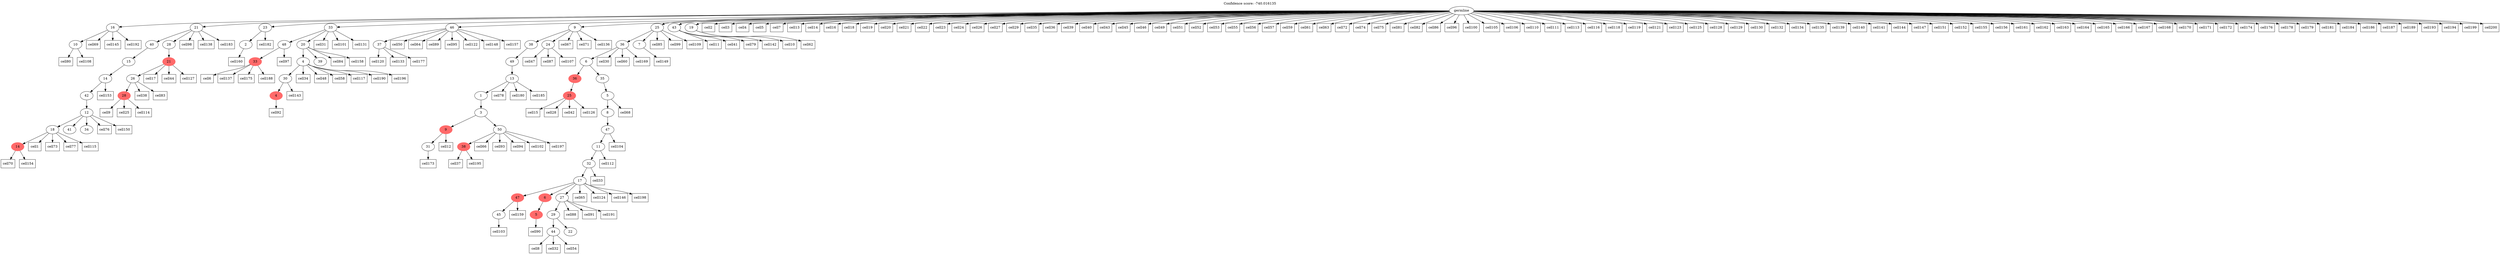 digraph g {
	"60" -> "61";
	"61" [label="10"];
	"56" -> "57";
	"57" [color=indianred1, style=filled, label="14"];
	"55" -> "56";
	"56" [label="18"];
	"55" -> "58";
	"58" [label="41"];
	"55" -> "59";
	"59" [label="34"];
	"54" -> "55";
	"55" [label="12"];
	"53" -> "54";
	"54" [label="42"];
	"52" -> "53";
	"53" [label="14"];
	"51" -> "52";
	"52" [label="15"];
	"49" -> "50";
	"50" [color=indianred1, style=filled, label="28"];
	"48" -> "49";
	"49" [label="26"];
	"47" -> "48";
	"48" [color=indianred1, style=filled, label="21"];
	"46" -> "47";
	"47" [label="28"];
	"46" -> "51";
	"51" [label="40"];
	"44" -> "45";
	"45" [label="2"];
	"41" -> "42";
	"42" [color=indianred1, style=filled, label="33"];
	"38" -> "39";
	"39" [color=indianred1, style=filled, label="4"];
	"37" -> "38";
	"38" [label="30"];
	"36" -> "37";
	"37" [label="4"];
	"36" -> "40";
	"40" [label="39"];
	"35" -> "36";
	"36" [label="20"];
	"35" -> "41";
	"41" [label="48"];
	"33" -> "34";
	"34" [label="37"];
	"30" -> "31";
	"31" [label="31"];
	"28" -> "29";
	"29" [color=indianred1, style=filled, label="38"];
	"27" -> "28";
	"28" [label="50"];
	"27" -> "30";
	"30" [color=indianred1, style=filled, label="9"];
	"26" -> "27";
	"27" [label="3"];
	"25" -> "26";
	"26" [label="1"];
	"24" -> "25";
	"25" [label="13"];
	"23" -> "24";
	"24" [label="49"];
	"22" -> "23";
	"23" [label="38"];
	"22" -> "32";
	"32" [label="24"];
	"19" -> "20";
	"20" [color=indianred1, style=filled, label="25"];
	"17" -> "18";
	"18" [label="45"];
	"15" -> "16";
	"16" [color=indianred1, style=filled, label="5"];
	"12" -> "13";
	"13" [label="44"];
	"12" -> "14";
	"14" [label="22"];
	"11" -> "12";
	"12" [label="29"];
	"10" -> "11";
	"11" [label="27"];
	"10" -> "15";
	"15" [color=indianred1, style=filled, label="6"];
	"10" -> "17";
	"17" [color=indianred1, style=filled, label="47"];
	"9" -> "10";
	"10" [label="17"];
	"8" -> "9";
	"9" [label="32"];
	"7" -> "8";
	"8" [label="11"];
	"6" -> "7";
	"7" [label="47"];
	"5" -> "6";
	"6" [label="8"];
	"4" -> "5";
	"5" [label="5"];
	"3" -> "4";
	"4" [label="35"];
	"3" -> "19";
	"19" [color=indianred1, style=filled, label="36"];
	"2" -> "3";
	"3" [label="6"];
	"1" -> "2";
	"2" [label="36"];
	"1" -> "21";
	"21" [label="7"];
	"0" -> "1";
	"1" [label="25"];
	"0" -> "22";
	"22" [label="9"];
	"0" -> "33";
	"33" [label="46"];
	"0" -> "35";
	"35" [label="33"];
	"0" -> "43";
	"43" [label="43"];
	"0" -> "44";
	"44" [label="23"];
	"0" -> "46";
	"46" [label="21"];
	"0" -> "60";
	"60" [label="16"];
	"0" -> "62";
	"62" [label="19"];
	"0" [label="germline"];
	"56" -> "cell1";
	"cell1" [shape=box];
	"0" -> "cell2";
	"cell2" [shape=box];
	"0" -> "cell3";
	"cell3" [shape=box];
	"0" -> "cell4";
	"cell4" [shape=box];
	"0" -> "cell5";
	"cell5" [shape=box];
	"42" -> "cell6";
	"cell6" [shape=box];
	"0" -> "cell7";
	"cell7" [shape=box];
	"13" -> "cell8";
	"cell8" [shape=box];
	"50" -> "cell9";
	"cell9" [shape=box];
	"62" -> "cell10";
	"cell10" [shape=box];
	"43" -> "cell11";
	"cell11" [shape=box];
	"30" -> "cell12";
	"cell12" [shape=box];
	"0" -> "cell13";
	"cell13" [shape=box];
	"0" -> "cell14";
	"cell14" [shape=box];
	"20" -> "cell15";
	"cell15" [shape=box];
	"0" -> "cell16";
	"cell16" [shape=box];
	"48" -> "cell17";
	"cell17" [shape=box];
	"0" -> "cell18";
	"cell18" [shape=box];
	"0" -> "cell19";
	"cell19" [shape=box];
	"0" -> "cell20";
	"cell20" [shape=box];
	"0" -> "cell21";
	"cell21" [shape=box];
	"0" -> "cell22";
	"cell22" [shape=box];
	"0" -> "cell23";
	"cell23" [shape=box];
	"0" -> "cell24";
	"cell24" [shape=box];
	"50" -> "cell25";
	"cell25" [shape=box];
	"0" -> "cell26";
	"cell26" [shape=box];
	"0" -> "cell27";
	"cell27" [shape=box];
	"20" -> "cell28";
	"cell28" [shape=box];
	"0" -> "cell29";
	"cell29" [shape=box];
	"2" -> "cell30";
	"cell30" [shape=box];
	"35" -> "cell31";
	"cell31" [shape=box];
	"13" -> "cell32";
	"cell32" [shape=box];
	"9" -> "cell33";
	"cell33" [shape=box];
	"37" -> "cell34";
	"cell34" [shape=box];
	"0" -> "cell35";
	"cell35" [shape=box];
	"0" -> "cell36";
	"cell36" [shape=box];
	"29" -> "cell37";
	"cell37" [shape=box];
	"49" -> "cell38";
	"cell38" [shape=box];
	"0" -> "cell39";
	"cell39" [shape=box];
	"0" -> "cell40";
	"cell40" [shape=box];
	"43" -> "cell41";
	"cell41" [shape=box];
	"20" -> "cell42";
	"cell42" [shape=box];
	"0" -> "cell43";
	"cell43" [shape=box];
	"48" -> "cell44";
	"cell44" [shape=box];
	"0" -> "cell45";
	"cell45" [shape=box];
	"0" -> "cell46";
	"cell46" [shape=box];
	"32" -> "cell47";
	"cell47" [shape=box];
	"37" -> "cell48";
	"cell48" [shape=box];
	"0" -> "cell49";
	"cell49" [shape=box];
	"33" -> "cell50";
	"cell50" [shape=box];
	"0" -> "cell51";
	"cell51" [shape=box];
	"0" -> "cell52";
	"cell52" [shape=box];
	"0" -> "cell53";
	"cell53" [shape=box];
	"13" -> "cell54";
	"cell54" [shape=box];
	"0" -> "cell55";
	"cell55" [shape=box];
	"0" -> "cell56";
	"cell56" [shape=box];
	"0" -> "cell57";
	"cell57" [shape=box];
	"37" -> "cell58";
	"cell58" [shape=box];
	"0" -> "cell59";
	"cell59" [shape=box];
	"2" -> "cell60";
	"cell60" [shape=box];
	"0" -> "cell61";
	"cell61" [shape=box];
	"62" -> "cell62";
	"cell62" [shape=box];
	"0" -> "cell63";
	"cell63" [shape=box];
	"33" -> "cell64";
	"cell64" [shape=box];
	"10" -> "cell65";
	"cell65" [shape=box];
	"28" -> "cell66";
	"cell66" [shape=box];
	"22" -> "cell67";
	"cell67" [shape=box];
	"5" -> "cell68";
	"cell68" [shape=box];
	"60" -> "cell69";
	"cell69" [shape=box];
	"57" -> "cell70";
	"cell70" [shape=box];
	"22" -> "cell71";
	"cell71" [shape=box];
	"0" -> "cell72";
	"cell72" [shape=box];
	"56" -> "cell73";
	"cell73" [shape=box];
	"0" -> "cell74";
	"cell74" [shape=box];
	"0" -> "cell75";
	"cell75" [shape=box];
	"55" -> "cell76";
	"cell76" [shape=box];
	"56" -> "cell77";
	"cell77" [shape=box];
	"25" -> "cell78";
	"cell78" [shape=box];
	"43" -> "cell79";
	"cell79" [shape=box];
	"61" -> "cell80";
	"cell80" [shape=box];
	"0" -> "cell81";
	"cell81" [shape=box];
	"0" -> "cell82";
	"cell82" [shape=box];
	"49" -> "cell83";
	"cell83" [shape=box];
	"36" -> "cell84";
	"cell84" [shape=box];
	"1" -> "cell85";
	"cell85" [shape=box];
	"0" -> "cell86";
	"cell86" [shape=box];
	"32" -> "cell87";
	"cell87" [shape=box];
	"11" -> "cell88";
	"cell88" [shape=box];
	"33" -> "cell89";
	"cell89" [shape=box];
	"16" -> "cell90";
	"cell90" [shape=box];
	"11" -> "cell91";
	"cell91" [shape=box];
	"39" -> "cell92";
	"cell92" [shape=box];
	"28" -> "cell93";
	"cell93" [shape=box];
	"28" -> "cell94";
	"cell94" [shape=box];
	"33" -> "cell95";
	"cell95" [shape=box];
	"0" -> "cell96";
	"cell96" [shape=box];
	"41" -> "cell97";
	"cell97" [shape=box];
	"46" -> "cell98";
	"cell98" [shape=box];
	"1" -> "cell99";
	"cell99" [shape=box];
	"0" -> "cell100";
	"cell100" [shape=box];
	"35" -> "cell101";
	"cell101" [shape=box];
	"28" -> "cell102";
	"cell102" [shape=box];
	"18" -> "cell103";
	"cell103" [shape=box];
	"7" -> "cell104";
	"cell104" [shape=box];
	"0" -> "cell105";
	"cell105" [shape=box];
	"0" -> "cell106";
	"cell106" [shape=box];
	"32" -> "cell107";
	"cell107" [shape=box];
	"61" -> "cell108";
	"cell108" [shape=box];
	"1" -> "cell109";
	"cell109" [shape=box];
	"0" -> "cell110";
	"cell110" [shape=box];
	"0" -> "cell111";
	"cell111" [shape=box];
	"8" -> "cell112";
	"cell112" [shape=box];
	"0" -> "cell113";
	"cell113" [shape=box];
	"50" -> "cell114";
	"cell114" [shape=box];
	"56" -> "cell115";
	"cell115" [shape=box];
	"0" -> "cell116";
	"cell116" [shape=box];
	"37" -> "cell117";
	"cell117" [shape=box];
	"0" -> "cell118";
	"cell118" [shape=box];
	"0" -> "cell119";
	"cell119" [shape=box];
	"34" -> "cell120";
	"cell120" [shape=box];
	"0" -> "cell121";
	"cell121" [shape=box];
	"33" -> "cell122";
	"cell122" [shape=box];
	"0" -> "cell123";
	"cell123" [shape=box];
	"10" -> "cell124";
	"cell124" [shape=box];
	"0" -> "cell125";
	"cell125" [shape=box];
	"20" -> "cell126";
	"cell126" [shape=box];
	"48" -> "cell127";
	"cell127" [shape=box];
	"0" -> "cell128";
	"cell128" [shape=box];
	"0" -> "cell129";
	"cell129" [shape=box];
	"0" -> "cell130";
	"cell130" [shape=box];
	"35" -> "cell131";
	"cell131" [shape=box];
	"0" -> "cell132";
	"cell132" [shape=box];
	"34" -> "cell133";
	"cell133" [shape=box];
	"0" -> "cell134";
	"cell134" [shape=box];
	"0" -> "cell135";
	"cell135" [shape=box];
	"22" -> "cell136";
	"cell136" [shape=box];
	"42" -> "cell137";
	"cell137" [shape=box];
	"46" -> "cell138";
	"cell138" [shape=box];
	"0" -> "cell139";
	"cell139" [shape=box];
	"0" -> "cell140";
	"cell140" [shape=box];
	"0" -> "cell141";
	"cell141" [shape=box];
	"43" -> "cell142";
	"cell142" [shape=box];
	"38" -> "cell143";
	"cell143" [shape=box];
	"0" -> "cell144";
	"cell144" [shape=box];
	"60" -> "cell145";
	"cell145" [shape=box];
	"10" -> "cell146";
	"cell146" [shape=box];
	"0" -> "cell147";
	"cell147" [shape=box];
	"33" -> "cell148";
	"cell148" [shape=box];
	"21" -> "cell149";
	"cell149" [shape=box];
	"55" -> "cell150";
	"cell150" [shape=box];
	"0" -> "cell151";
	"cell151" [shape=box];
	"0" -> "cell152";
	"cell152" [shape=box];
	"53" -> "cell153";
	"cell153" [shape=box];
	"57" -> "cell154";
	"cell154" [shape=box];
	"0" -> "cell155";
	"cell155" [shape=box];
	"0" -> "cell156";
	"cell156" [shape=box];
	"33" -> "cell157";
	"cell157" [shape=box];
	"36" -> "cell158";
	"cell158" [shape=box];
	"17" -> "cell159";
	"cell159" [shape=box];
	"45" -> "cell160";
	"cell160" [shape=box];
	"0" -> "cell161";
	"cell161" [shape=box];
	"0" -> "cell162";
	"cell162" [shape=box];
	"0" -> "cell163";
	"cell163" [shape=box];
	"0" -> "cell164";
	"cell164" [shape=box];
	"0" -> "cell165";
	"cell165" [shape=box];
	"0" -> "cell166";
	"cell166" [shape=box];
	"0" -> "cell167";
	"cell167" [shape=box];
	"0" -> "cell168";
	"cell168" [shape=box];
	"2" -> "cell169";
	"cell169" [shape=box];
	"0" -> "cell170";
	"cell170" [shape=box];
	"0" -> "cell171";
	"cell171" [shape=box];
	"0" -> "cell172";
	"cell172" [shape=box];
	"31" -> "cell173";
	"cell173" [shape=box];
	"0" -> "cell174";
	"cell174" [shape=box];
	"42" -> "cell175";
	"cell175" [shape=box];
	"0" -> "cell176";
	"cell176" [shape=box];
	"34" -> "cell177";
	"cell177" [shape=box];
	"0" -> "cell178";
	"cell178" [shape=box];
	"0" -> "cell179";
	"cell179" [shape=box];
	"25" -> "cell180";
	"cell180" [shape=box];
	"0" -> "cell181";
	"cell181" [shape=box];
	"44" -> "cell182";
	"cell182" [shape=box];
	"46" -> "cell183";
	"cell183" [shape=box];
	"0" -> "cell184";
	"cell184" [shape=box];
	"25" -> "cell185";
	"cell185" [shape=box];
	"0" -> "cell186";
	"cell186" [shape=box];
	"0" -> "cell187";
	"cell187" [shape=box];
	"42" -> "cell188";
	"cell188" [shape=box];
	"0" -> "cell189";
	"cell189" [shape=box];
	"37" -> "cell190";
	"cell190" [shape=box];
	"11" -> "cell191";
	"cell191" [shape=box];
	"60" -> "cell192";
	"cell192" [shape=box];
	"0" -> "cell193";
	"cell193" [shape=box];
	"0" -> "cell194";
	"cell194" [shape=box];
	"29" -> "cell195";
	"cell195" [shape=box];
	"37" -> "cell196";
	"cell196" [shape=box];
	"28" -> "cell197";
	"cell197" [shape=box];
	"10" -> "cell198";
	"cell198" [shape=box];
	"0" -> "cell199";
	"cell199" [shape=box];
	"0" -> "cell200";
	"cell200" [shape=box];
	labelloc="t";
	label="Confidence score: -740.016135";
}
